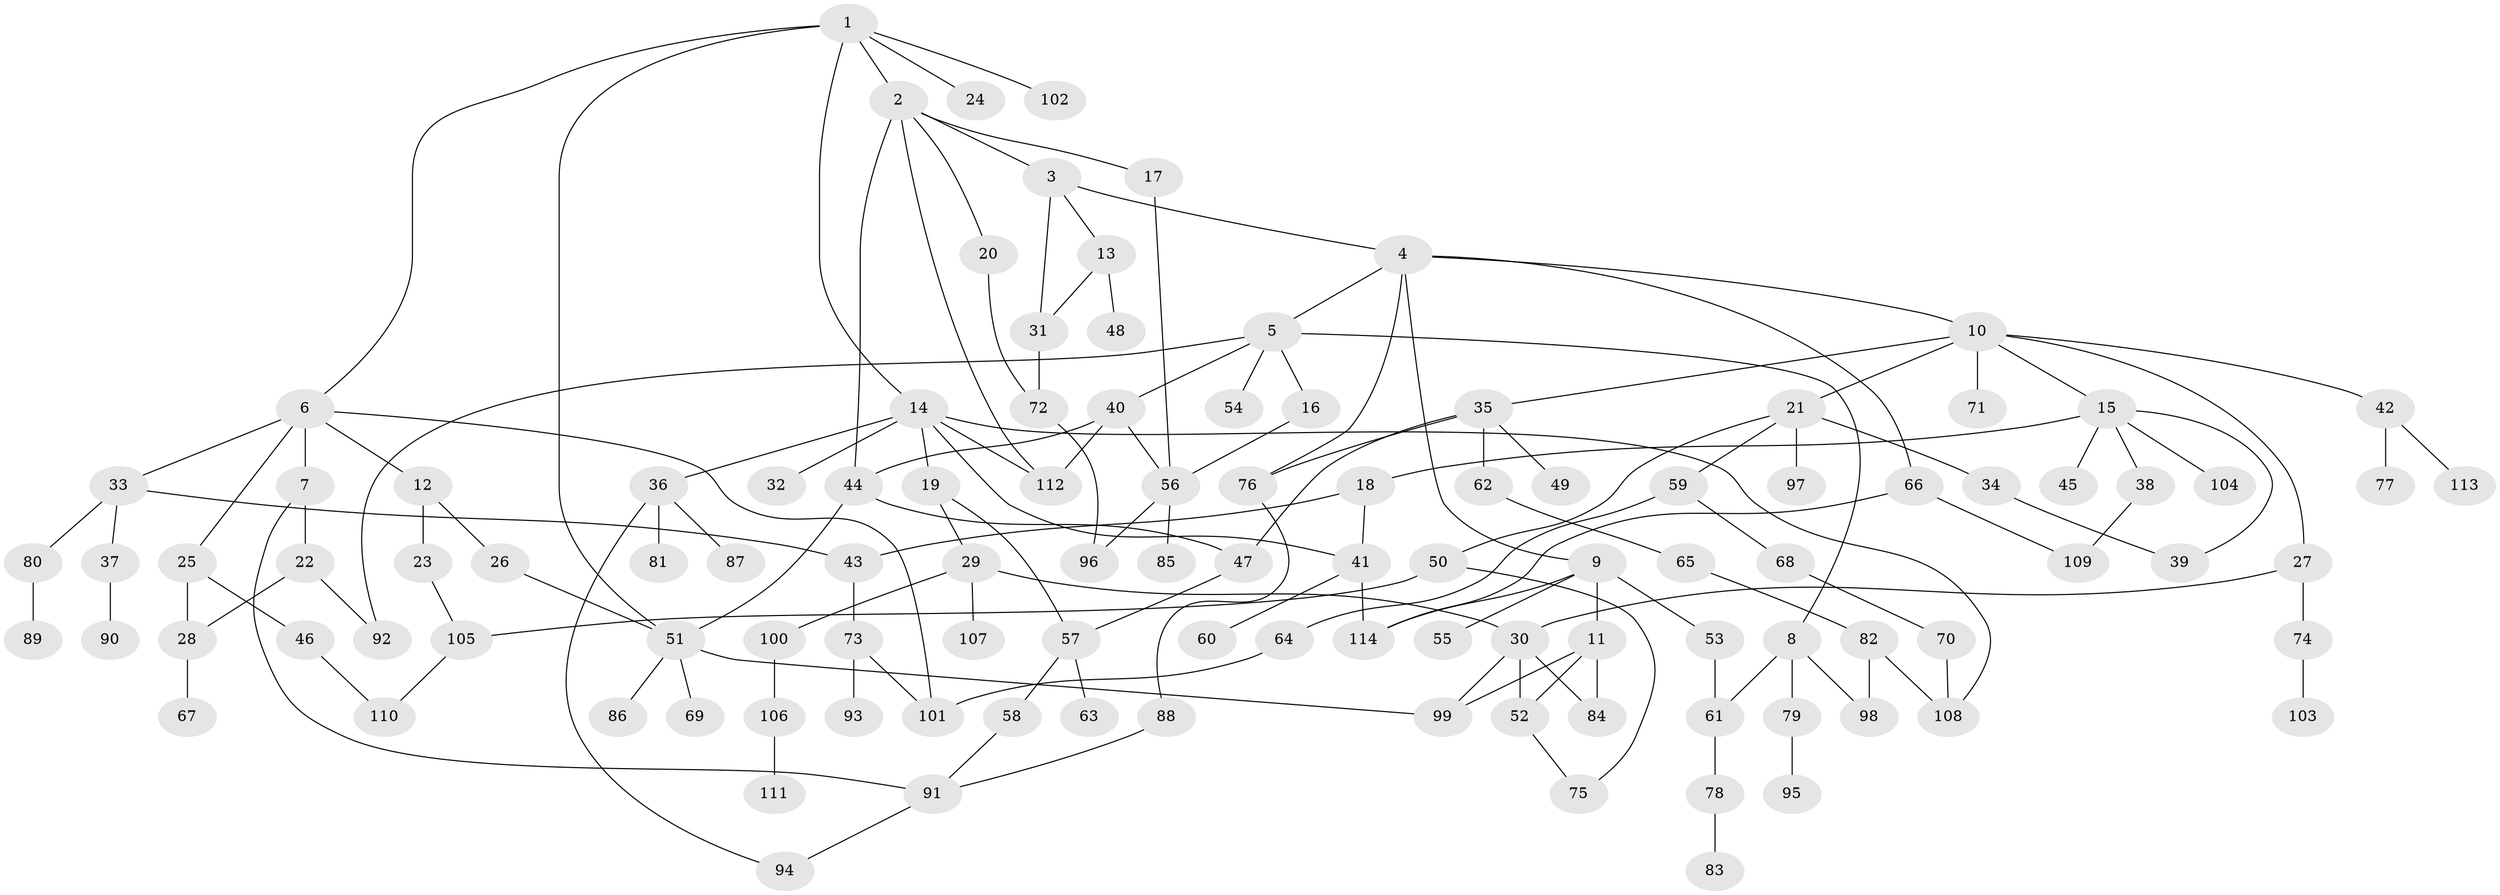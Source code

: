 // Generated by graph-tools (version 1.1) at 2025/01/03/09/25 03:01:12]
// undirected, 114 vertices, 151 edges
graph export_dot {
graph [start="1"]
  node [color=gray90,style=filled];
  1;
  2;
  3;
  4;
  5;
  6;
  7;
  8;
  9;
  10;
  11;
  12;
  13;
  14;
  15;
  16;
  17;
  18;
  19;
  20;
  21;
  22;
  23;
  24;
  25;
  26;
  27;
  28;
  29;
  30;
  31;
  32;
  33;
  34;
  35;
  36;
  37;
  38;
  39;
  40;
  41;
  42;
  43;
  44;
  45;
  46;
  47;
  48;
  49;
  50;
  51;
  52;
  53;
  54;
  55;
  56;
  57;
  58;
  59;
  60;
  61;
  62;
  63;
  64;
  65;
  66;
  67;
  68;
  69;
  70;
  71;
  72;
  73;
  74;
  75;
  76;
  77;
  78;
  79;
  80;
  81;
  82;
  83;
  84;
  85;
  86;
  87;
  88;
  89;
  90;
  91;
  92;
  93;
  94;
  95;
  96;
  97;
  98;
  99;
  100;
  101;
  102;
  103;
  104;
  105;
  106;
  107;
  108;
  109;
  110;
  111;
  112;
  113;
  114;
  1 -- 2;
  1 -- 6;
  1 -- 14;
  1 -- 24;
  1 -- 102;
  1 -- 51;
  2 -- 3;
  2 -- 17;
  2 -- 20;
  2 -- 44;
  2 -- 112;
  3 -- 4;
  3 -- 13;
  3 -- 31;
  4 -- 5;
  4 -- 9;
  4 -- 10;
  4 -- 66;
  4 -- 76;
  5 -- 8;
  5 -- 16;
  5 -- 40;
  5 -- 54;
  5 -- 92;
  6 -- 7;
  6 -- 12;
  6 -- 25;
  6 -- 33;
  6 -- 101;
  7 -- 22;
  7 -- 91;
  8 -- 61;
  8 -- 79;
  8 -- 98;
  9 -- 11;
  9 -- 53;
  9 -- 55;
  9 -- 114;
  10 -- 15;
  10 -- 21;
  10 -- 27;
  10 -- 35;
  10 -- 42;
  10 -- 71;
  11 -- 84;
  11 -- 52;
  11 -- 99;
  12 -- 23;
  12 -- 26;
  13 -- 31;
  13 -- 48;
  14 -- 19;
  14 -- 32;
  14 -- 36;
  14 -- 41;
  14 -- 108;
  14 -- 112;
  15 -- 18;
  15 -- 38;
  15 -- 45;
  15 -- 104;
  15 -- 39;
  16 -- 56;
  17 -- 56;
  18 -- 41;
  18 -- 43;
  19 -- 29;
  19 -- 57;
  20 -- 72;
  21 -- 34;
  21 -- 50;
  21 -- 59;
  21 -- 97;
  22 -- 28;
  22 -- 92;
  23 -- 105;
  25 -- 46;
  25 -- 28;
  26 -- 51;
  27 -- 30;
  27 -- 74;
  28 -- 67;
  29 -- 100;
  29 -- 107;
  29 -- 30;
  30 -- 52;
  30 -- 84;
  30 -- 99;
  31 -- 72;
  33 -- 37;
  33 -- 43;
  33 -- 80;
  34 -- 39;
  35 -- 47;
  35 -- 49;
  35 -- 62;
  35 -- 76;
  36 -- 81;
  36 -- 87;
  36 -- 94;
  37 -- 90;
  38 -- 109;
  40 -- 112;
  40 -- 44;
  40 -- 56;
  41 -- 60;
  41 -- 114;
  42 -- 77;
  42 -- 113;
  43 -- 73;
  44 -- 51;
  44 -- 47;
  46 -- 110;
  47 -- 57;
  50 -- 75;
  50 -- 105;
  51 -- 69;
  51 -- 86;
  51 -- 99;
  52 -- 75;
  53 -- 61;
  56 -- 85;
  56 -- 96;
  57 -- 58;
  57 -- 63;
  58 -- 91;
  59 -- 64;
  59 -- 68;
  61 -- 78;
  62 -- 65;
  64 -- 101;
  65 -- 82;
  66 -- 109;
  66 -- 114;
  68 -- 70;
  70 -- 108;
  72 -- 96;
  73 -- 93;
  73 -- 101;
  74 -- 103;
  76 -- 88;
  78 -- 83;
  79 -- 95;
  80 -- 89;
  82 -- 98;
  82 -- 108;
  88 -- 91;
  91 -- 94;
  100 -- 106;
  105 -- 110;
  106 -- 111;
}
